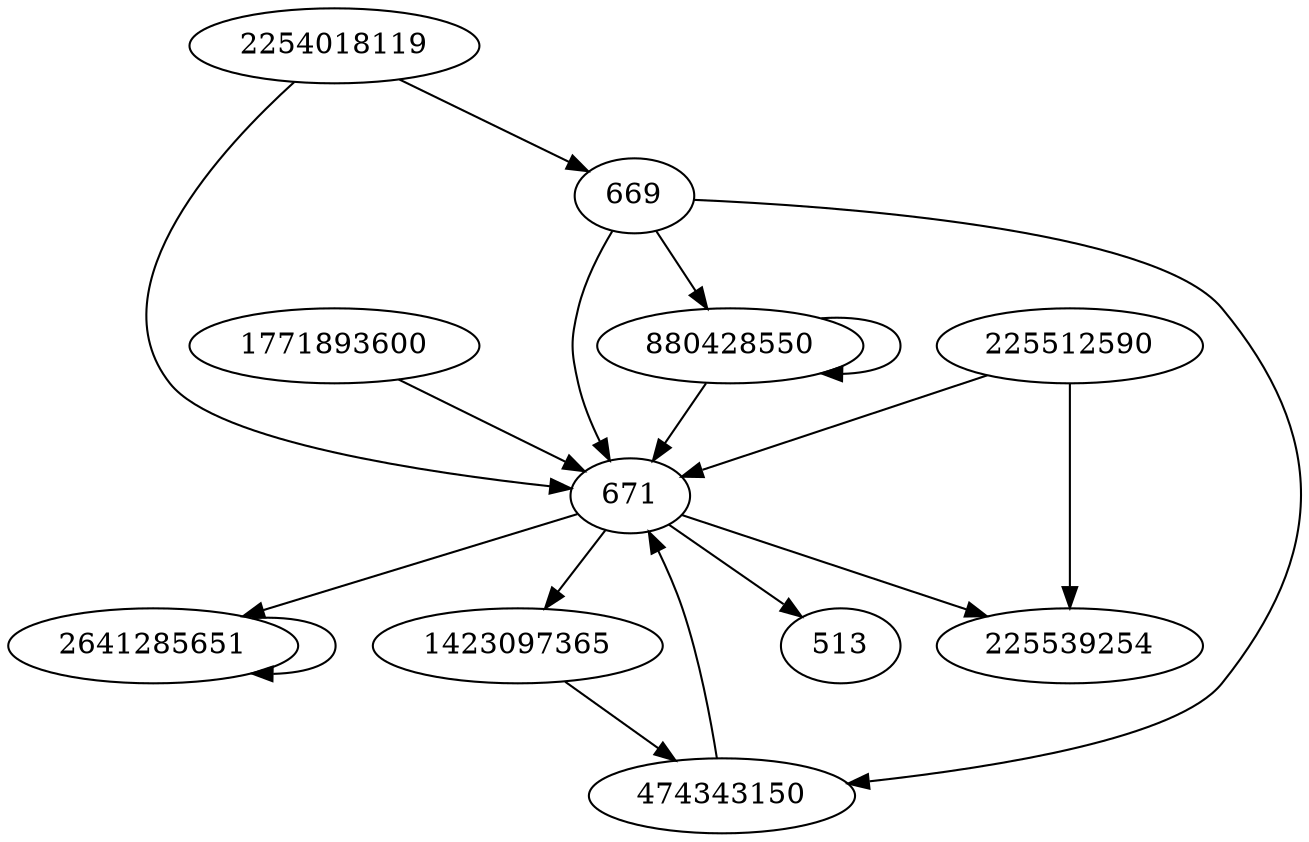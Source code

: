 digraph  {
1771893600;
513;
880428550;
2254018119;
225512590;
474343150;
2641285651;
1423097365;
225539254;
669;
671;
1771893600 -> 671;
880428550 -> 671;
880428550 -> 880428550;
2254018119 -> 669;
2254018119 -> 671;
225512590 -> 225539254;
225512590 -> 671;
474343150 -> 671;
2641285651 -> 2641285651;
1423097365 -> 474343150;
669 -> 474343150;
669 -> 880428550;
669 -> 671;
671 -> 1423097365;
671 -> 513;
671 -> 2641285651;
671 -> 225539254;
}
